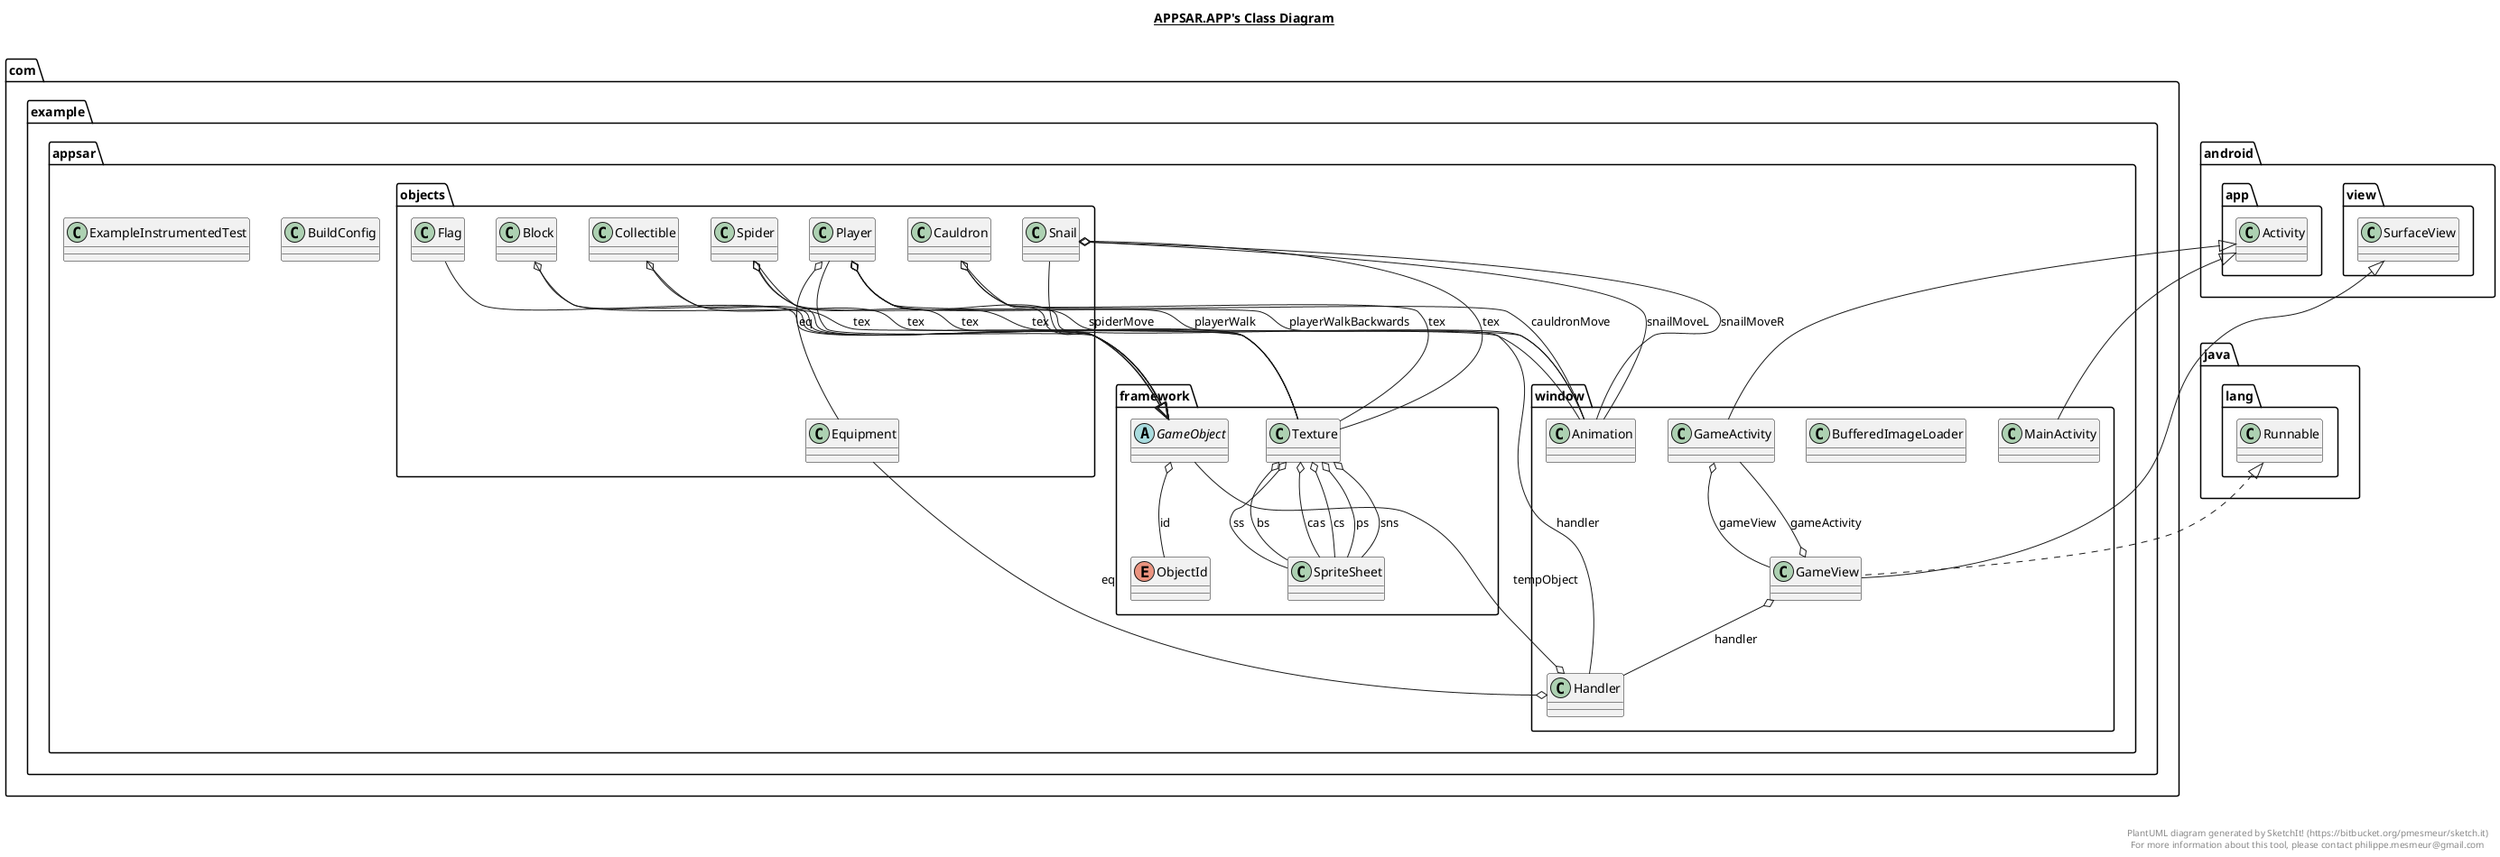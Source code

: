 @startuml

title __APPSAR.APP's Class Diagram__\n

  namespace com.example.appsar {
    class com.example.appsar.BuildConfig {
    }
  }
  

  namespace com.example.appsar {
    class com.example.appsar.ExampleInstrumentedTest {
    }
  }
  

  namespace com.example.appsar {
    namespace framework {
      abstract class com.example.appsar.framework.GameObject {
      }
    }
  }
  

  namespace com.example.appsar {
    namespace framework {
      enum ObjectId {
      }
    }
  }
  

  namespace com.example.appsar {
    namespace framework {
      class com.example.appsar.framework.SpriteSheet {
      }
    }
  }
  

  namespace com.example.appsar {
    namespace framework {
      class com.example.appsar.framework.Texture {
      }
    }
  }
  

  namespace com.example.appsar {
    namespace objects {
      class com.example.appsar.objects.Block {
      }
    }
  }
  

  namespace com.example.appsar {
    namespace objects {
      class com.example.appsar.objects.Cauldron {
      }
    }
  }
  

  namespace com.example.appsar {
    namespace objects {
      class com.example.appsar.objects.Collectible {
      }
    }
  }
  

  namespace com.example.appsar {
    namespace objects {
      class com.example.appsar.objects.Equipment {
      }
    }
  }
  

  namespace com.example.appsar {
    namespace objects {
      class com.example.appsar.objects.Flag {
      }
    }
  }
  

  namespace com.example.appsar {
    namespace objects {
      class com.example.appsar.objects.Player {
      }
    }
  }
  

  namespace com.example.appsar {
    namespace objects {
      class com.example.appsar.objects.Snail {
      }
    }
  }
  

  namespace com.example.appsar {
    namespace objects {
      class com.example.appsar.objects.Spider {
      }
    }
  }
  

  namespace com.example.appsar {
    namespace window {
      class com.example.appsar.window.Animation {
      }
    }
  }
  

  namespace com.example.appsar {
    namespace window {
      class com.example.appsar.window.BufferedImageLoader {
      }
    }
  }
  

  namespace com.example.appsar {
    namespace window {
      class com.example.appsar.window.GameActivity {
      }
    }
  }
  

  namespace com.example.appsar {
    namespace window {
      class com.example.appsar.window.GameView {
      }
    }
  }
  

  namespace com.example.appsar {
    namespace window {
      class com.example.appsar.window.Handler {
      }
    }
  }
  

  namespace com.example.appsar {
    namespace window {
      class com.example.appsar.window.MainActivity {
      }
    }
  }
  

  com.example.appsar.framework.GameObject o-- com.example.appsar.framework.ObjectId : id
  com.example.appsar.framework.Texture o-- com.example.appsar.framework.SpriteSheet : bs
  com.example.appsar.framework.Texture o-- com.example.appsar.framework.SpriteSheet : cas
  com.example.appsar.framework.Texture o-- com.example.appsar.framework.SpriteSheet : cs
  com.example.appsar.framework.Texture o-- com.example.appsar.framework.SpriteSheet : ps
  com.example.appsar.framework.Texture o-- com.example.appsar.framework.SpriteSheet : sns
  com.example.appsar.framework.Texture o-- com.example.appsar.framework.SpriteSheet : ss
  com.example.appsar.objects.Block -up-|> com.example.appsar.framework.GameObject
  com.example.appsar.objects.Block o-- com.example.appsar.framework.Texture : tex
  com.example.appsar.objects.Cauldron -up-|> com.example.appsar.framework.GameObject
  com.example.appsar.objects.Cauldron o-- com.example.appsar.framework.Texture : tex
  com.example.appsar.objects.Cauldron o-- com.example.appsar.window.Animation : cauldronMove
  com.example.appsar.objects.Collectible -up-|> com.example.appsar.framework.GameObject
  com.example.appsar.objects.Collectible o-- com.example.appsar.framework.Texture : tex
  com.example.appsar.objects.Flag -up-|> com.example.appsar.framework.GameObject
  com.example.appsar.objects.Player -up-|> com.example.appsar.framework.GameObject
  com.example.appsar.objects.Player o-- com.example.appsar.objects.Equipment : eq
  com.example.appsar.objects.Player o-- com.example.appsar.framework.Texture : tex
  com.example.appsar.objects.Player o-- com.example.appsar.window.Handler : handler
  com.example.appsar.objects.Player o-- com.example.appsar.window.Animation : playerWalk
  com.example.appsar.objects.Player o-- com.example.appsar.window.Animation : playerWalkBackwards
  com.example.appsar.objects.Snail -up-|> com.example.appsar.framework.GameObject
  com.example.appsar.objects.Snail o-- com.example.appsar.framework.Texture : tex
  com.example.appsar.objects.Snail o-- com.example.appsar.window.Animation : snailMoveL
  com.example.appsar.objects.Snail o-- com.example.appsar.window.Animation : snailMoveR
  com.example.appsar.objects.Spider -up-|> com.example.appsar.framework.GameObject
  com.example.appsar.objects.Spider o-- com.example.appsar.framework.Texture : tex
  com.example.appsar.objects.Spider o-- com.example.appsar.window.Animation : spiderMove
  com.example.appsar.window.GameActivity -up-|> android.app.Activity
  com.example.appsar.window.GameActivity o-- com.example.appsar.window.GameView : gameView
  com.example.appsar.window.GameView .up.|> java.lang.Runnable
  com.example.appsar.window.GameView -up-|> android.view.SurfaceView
  com.example.appsar.window.GameView o-- com.example.appsar.window.GameActivity : gameActivity
  com.example.appsar.window.GameView o-- com.example.appsar.window.Handler : handler
  com.example.appsar.window.Handler o-- com.example.appsar.objects.Equipment : eq
  com.example.appsar.window.Handler o-- com.example.appsar.framework.GameObject : tempObject
  com.example.appsar.window.MainActivity -up-|> android.app.Activity


right footer


PlantUML diagram generated by SketchIt! (https://bitbucket.org/pmesmeur/sketch.it)
For more information about this tool, please contact philippe.mesmeur@gmail.com
endfooter

@enduml
